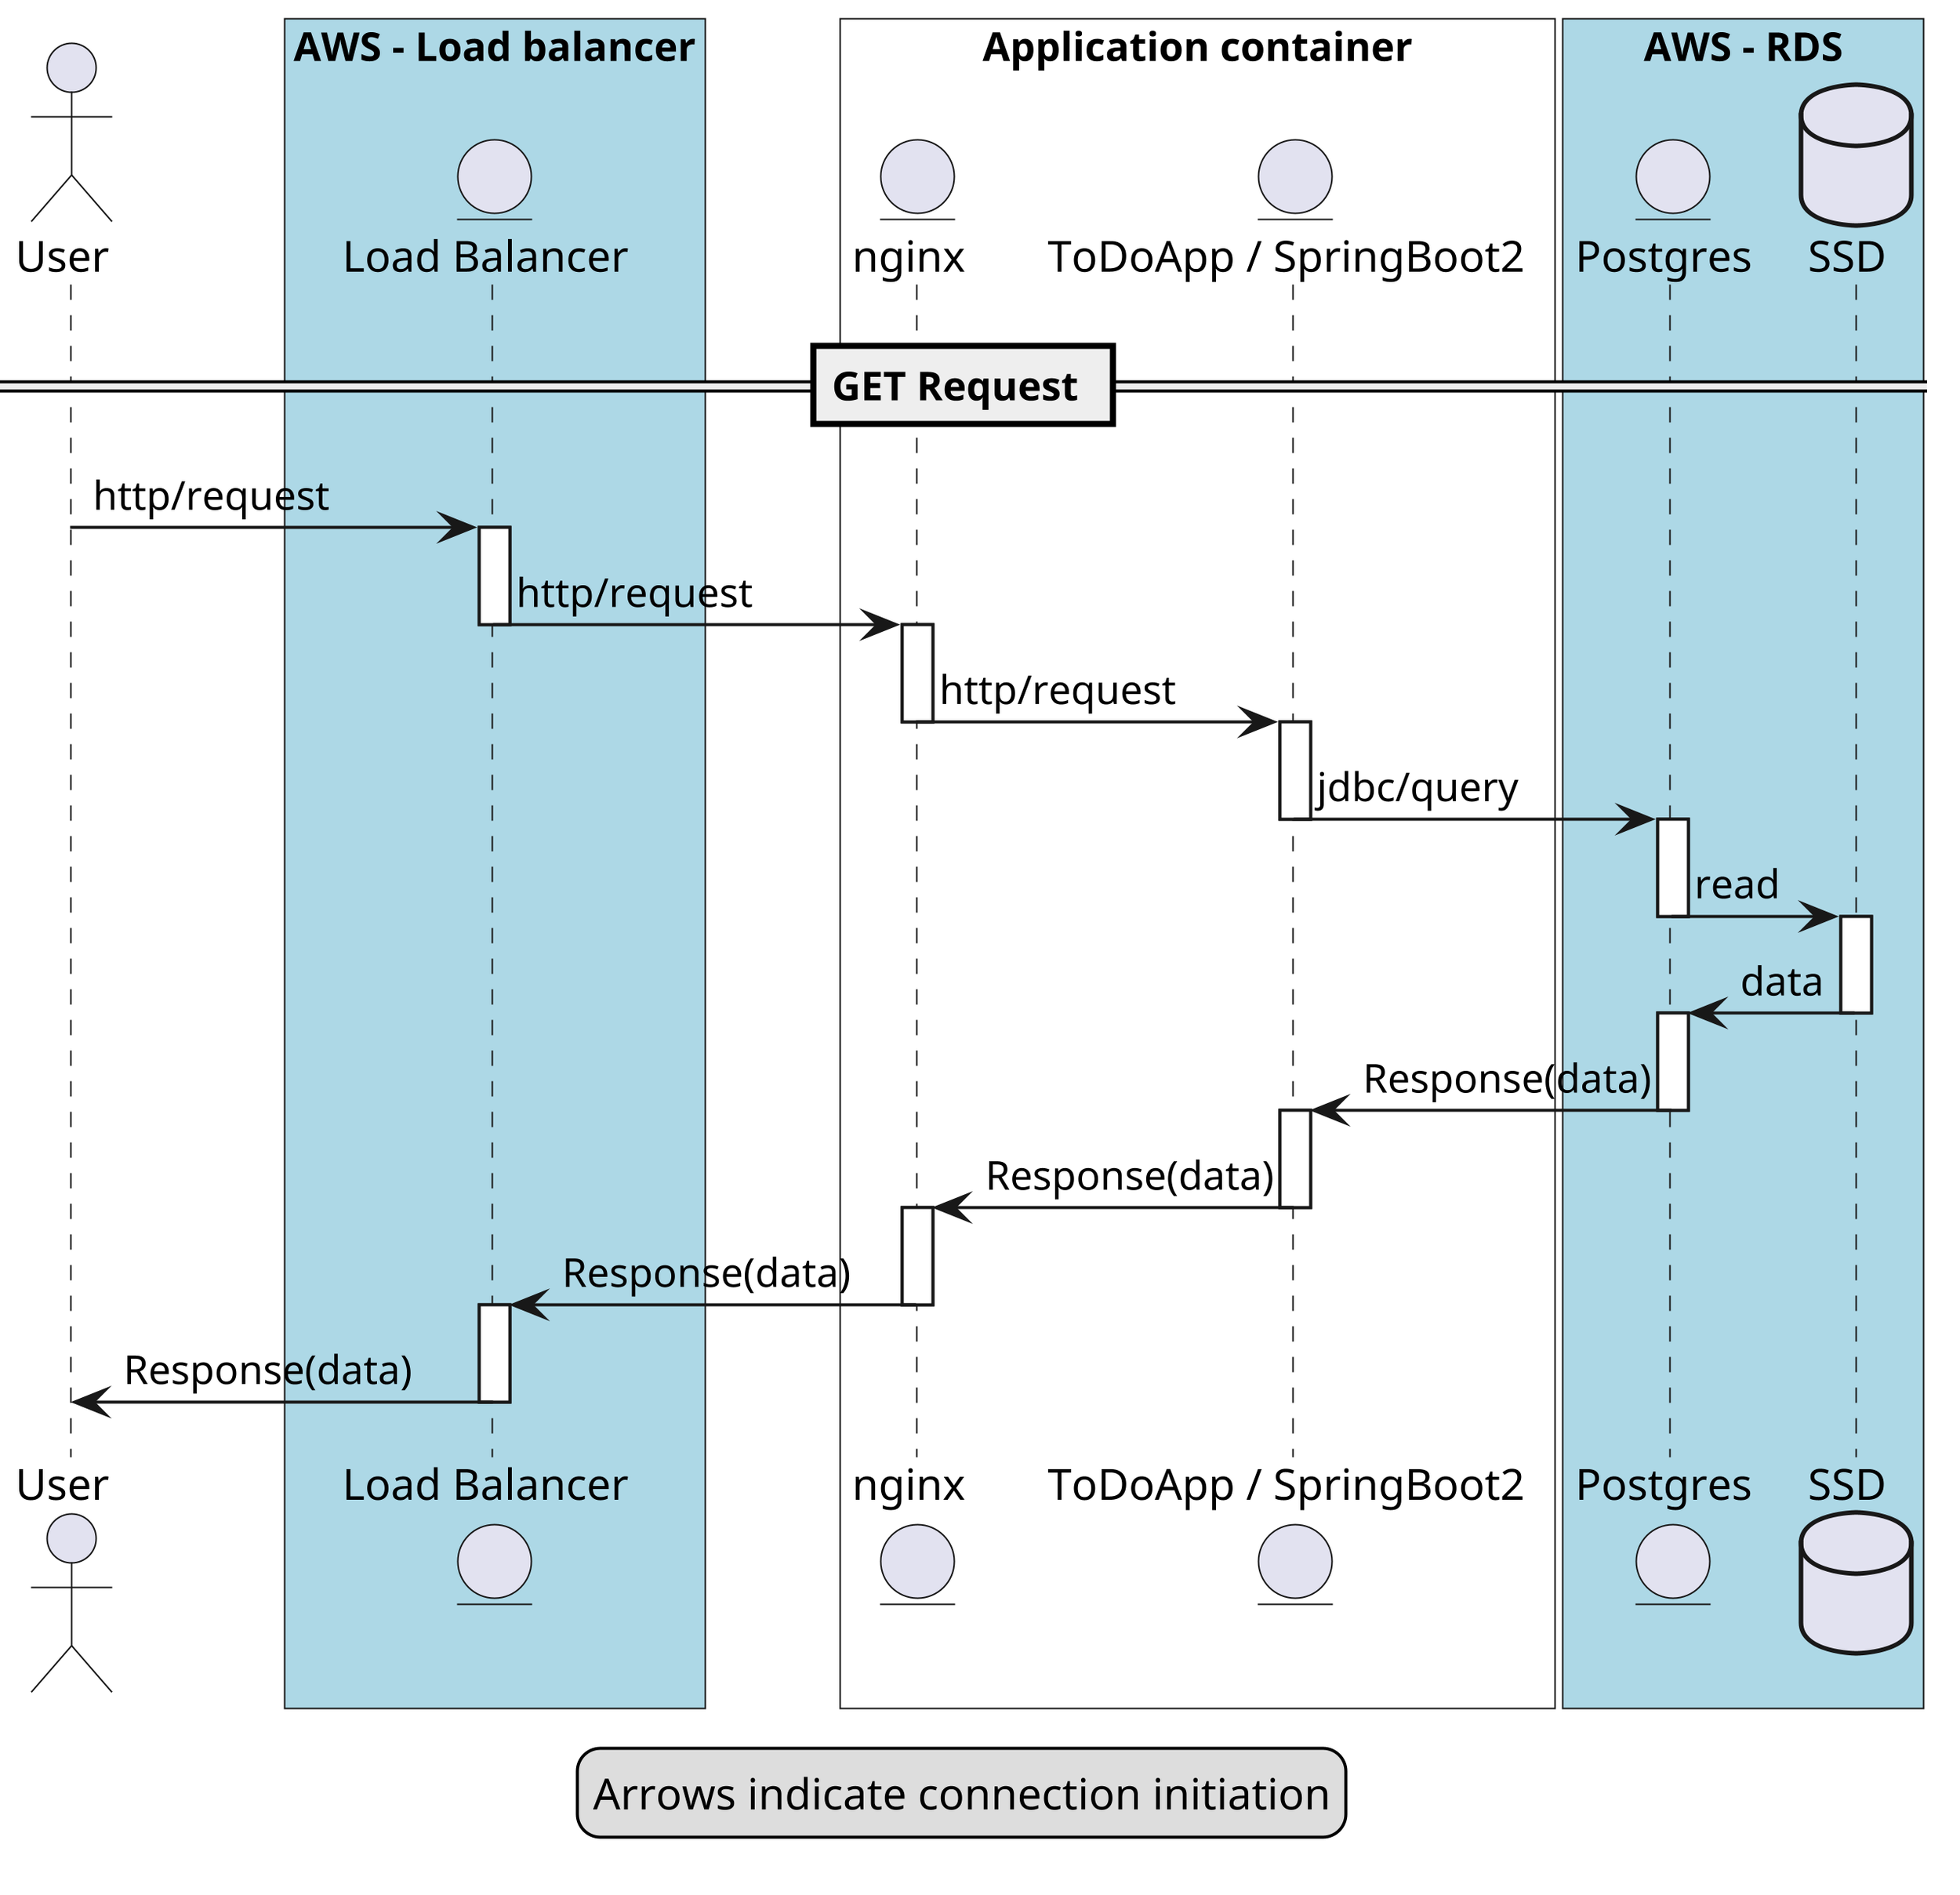 @startuml

skinparam linetype ortho

scale 4

actor "User" as User

box "AWS - Load balancer" #LightBlue
  entity "Load Balancer" as LoadBalancer
end box

box "Application container" #White
  entity "nginx" as WebServer
  entity "ToDoApp / SpringBoot2" as ApplicationServer
end box

box "AWS - RDS" #LightBlue
  entity "Postgres" as Database
  database "SSD" as Storage
end box

== GET Request ==

User -> LoadBalancer : http/request
activate LoadBalancer
LoadBalancer -> WebServer : http/request
deactivate LoadBalancer
activate WebServer
WebServer -> ApplicationServer : http/request
deactivate WebServer
activate ApplicationServer
ApplicationServer -> Database : jdbc/query
deactivate ApplicationServer
activate Database
Database -> Storage : read
deactivate Database
activate Storage
Storage -> Database : data
deactivate Storage
activate Database
Database -> ApplicationServer : Response(data)
deactivate Database
activate ApplicationServer
ApplicationServer -> WebServer : Response(data)
deactivate ApplicationServer
activate WebServer
WebServer -> LoadBalancer : Response(data)
deactivate WebServer
activate LoadBalancer
LoadBalancer -> User : Response(data)
deactivate LoadBalancer

legend
  Arrows indicate connection initiation
end legend

@enduml

